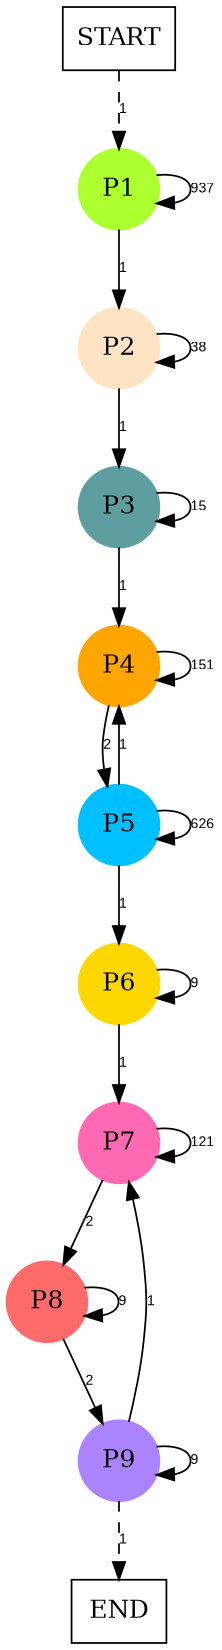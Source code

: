 digraph graphname {
	dpi = 150
	size="16,11!";
	margin = 0;
"P1" [shape=circle, color=greenyellow, style=filled]"P2" [shape=circle, color=bisque, style=filled]"P3" [shape=circle, color=cadetblue, style=filled]"P4" [shape=circle, color=orange, style=filled]"P5" [shape=circle, color=deepskyblue, style=filled]"P6" [shape=circle, color=gold, style=filled]"P7" [shape=circle, color=hotpink, style=filled]"P8" [shape=circle, color=indianred1, style=filled]"P9" [shape=circle, color=mediumpurple1, style=filled]"START" [shape=box, fillcolor=white, style=filled, color=black]"END" [shape=box, fillcolor=white, style=filled, color=black]"P1" -> "P1" [ label ="937" labelfloat=false fontname="Arial" fontsize=8]
"P1" -> "P2" [ label ="1" labelfloat=false fontname="Arial" fontsize=8]
"P2" -> "P2" [ label ="38" labelfloat=false fontname="Arial" fontsize=8]
"P2" -> "P3" [ label ="1" labelfloat=false fontname="Arial" fontsize=8]
"P3" -> "P3" [ label ="15" labelfloat=false fontname="Arial" fontsize=8]
"P3" -> "P4" [ label ="1" labelfloat=false fontname="Arial" fontsize=8]
"P4" -> "P4" [ label ="151" labelfloat=false fontname="Arial" fontsize=8]
"P4" -> "P5" [ label ="2" labelfloat=false fontname="Arial" fontsize=8]
"P5" -> "P4" [ label ="1" labelfloat=false fontname="Arial" fontsize=8]
"P5" -> "P5" [ label ="626" labelfloat=false fontname="Arial" fontsize=8]
"P5" -> "P6" [ label ="1" labelfloat=false fontname="Arial" fontsize=8]
"P6" -> "P6" [ label ="9" labelfloat=false fontname="Arial" fontsize=8]
"P6" -> "P7" [ label ="1" labelfloat=false fontname="Arial" fontsize=8]
"P7" -> "P7" [ label ="121" labelfloat=false fontname="Arial" fontsize=8]
"P7" -> "P8" [ label ="2" labelfloat=false fontname="Arial" fontsize=8]
"P8" -> "P8" [ label ="9" labelfloat=false fontname="Arial" fontsize=8]
"P8" -> "P9" [ label ="2" labelfloat=false fontname="Arial" fontsize=8]
"P9" -> "P7" [ label ="1" labelfloat=false fontname="Arial" fontsize=8]
"P9" -> "P9" [ label ="9" labelfloat=false fontname="Arial" fontsize=8]
"P9" -> "END" [ style = dashed label ="1" labelfloat=false fontname="Arial" fontsize=8]
"START" -> "P1" [ style = dashed label ="1" labelfloat=false fontname="Arial" fontsize=8]
}